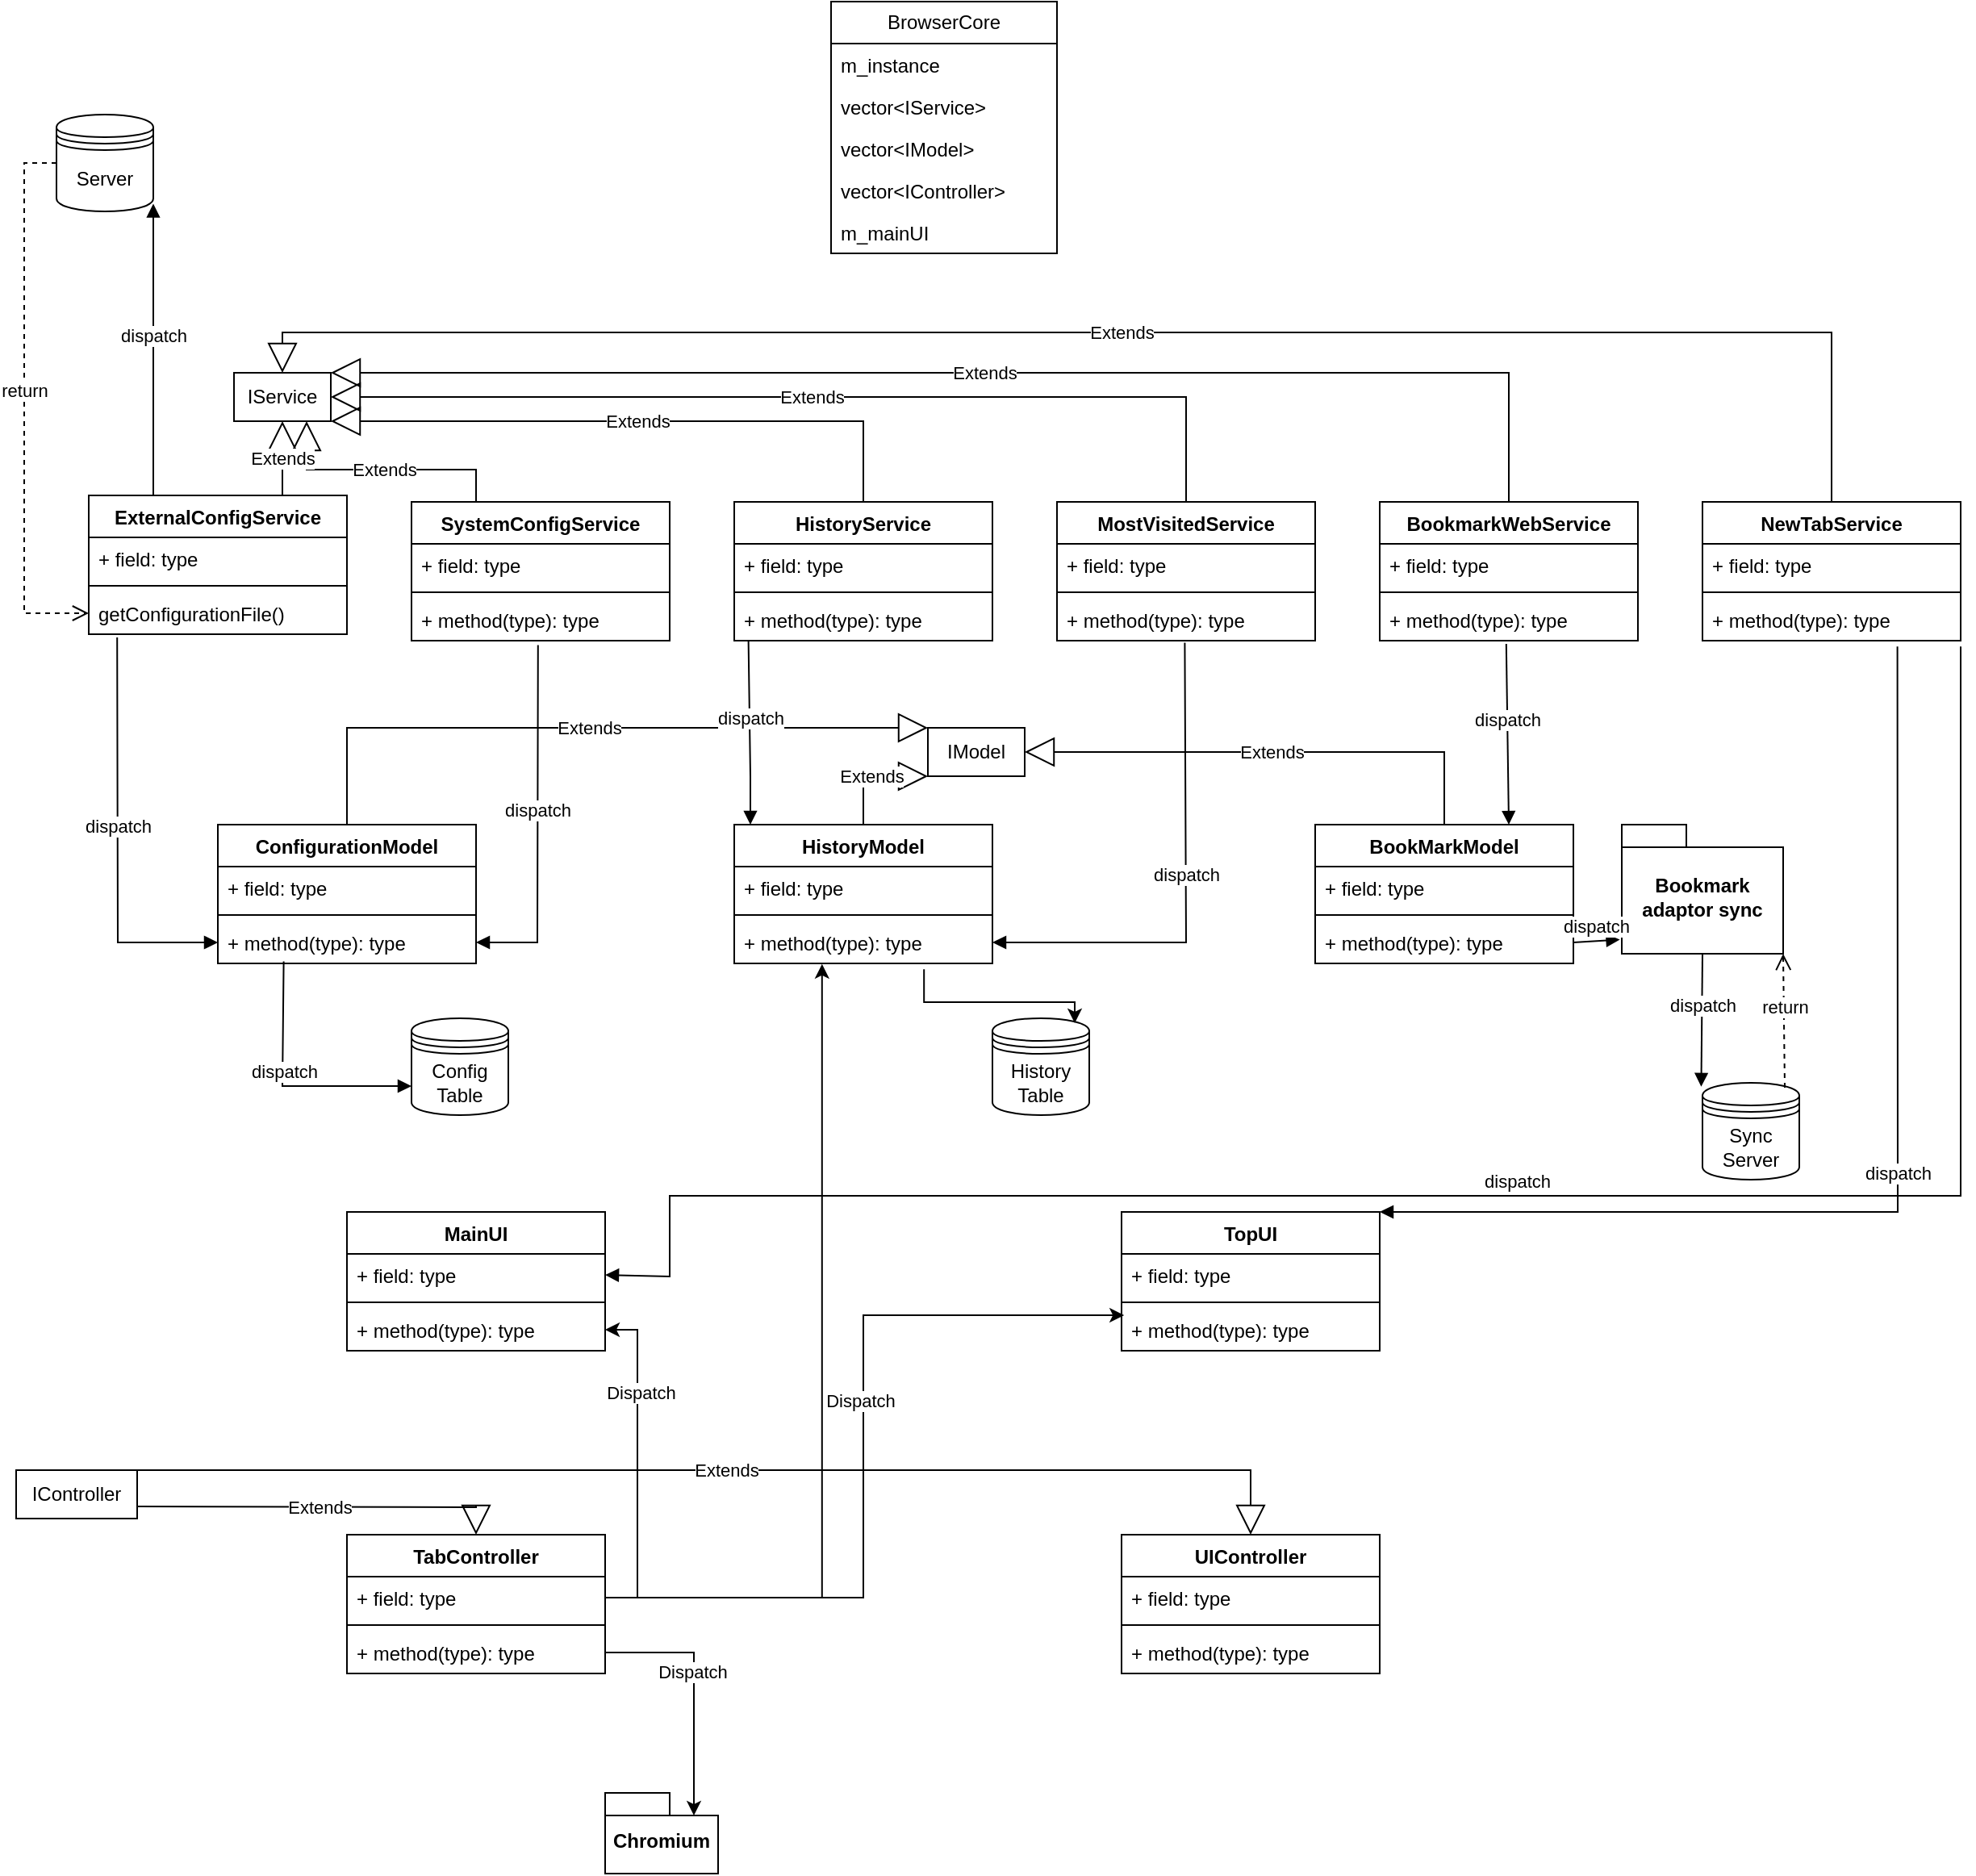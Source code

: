 <mxfile version="21.7.5" type="device">
  <diagram name="Page-1" id="P-EX21U4wKJyA6M23lcf">
    <mxGraphModel dx="2140" dy="1755" grid="1" gridSize="10" guides="1" tooltips="1" connect="1" arrows="1" fold="1" page="1" pageScale="1" pageWidth="850" pageHeight="1100" math="1" shadow="0">
      <root>
        <mxCell id="0" />
        <mxCell id="1" parent="0" />
        <mxCell id="Jnn9aBJdrJOecdArsr_e-15" value="IService" style="html=1;whiteSpace=wrap;" vertex="1" parent="1">
          <mxGeometry x="10" y="200" width="60" height="30" as="geometry" />
        </mxCell>
        <mxCell id="Jnn9aBJdrJOecdArsr_e-17" value="NewTabService" style="swimlane;fontStyle=1;align=center;verticalAlign=top;childLayout=stackLayout;horizontal=1;startSize=26;horizontalStack=0;resizeParent=1;resizeParentMax=0;resizeLast=0;collapsible=1;marginBottom=0;whiteSpace=wrap;html=1;" vertex="1" parent="1">
          <mxGeometry x="920" y="280" width="160" height="86" as="geometry" />
        </mxCell>
        <mxCell id="Jnn9aBJdrJOecdArsr_e-18" value="+ field: type" style="text;strokeColor=none;fillColor=none;align=left;verticalAlign=top;spacingLeft=4;spacingRight=4;overflow=hidden;rotatable=0;points=[[0,0.5],[1,0.5]];portConstraint=eastwest;whiteSpace=wrap;html=1;" vertex="1" parent="Jnn9aBJdrJOecdArsr_e-17">
          <mxGeometry y="26" width="160" height="26" as="geometry" />
        </mxCell>
        <mxCell id="Jnn9aBJdrJOecdArsr_e-19" value="" style="line;strokeWidth=1;fillColor=none;align=left;verticalAlign=middle;spacingTop=-1;spacingLeft=3;spacingRight=3;rotatable=0;labelPosition=right;points=[];portConstraint=eastwest;strokeColor=inherit;" vertex="1" parent="Jnn9aBJdrJOecdArsr_e-17">
          <mxGeometry y="52" width="160" height="8" as="geometry" />
        </mxCell>
        <mxCell id="Jnn9aBJdrJOecdArsr_e-20" value="+ method(type): type" style="text;strokeColor=none;fillColor=none;align=left;verticalAlign=top;spacingLeft=4;spacingRight=4;overflow=hidden;rotatable=0;points=[[0,0.5],[1,0.5]];portConstraint=eastwest;whiteSpace=wrap;html=1;" vertex="1" parent="Jnn9aBJdrJOecdArsr_e-17">
          <mxGeometry y="60" width="160" height="26" as="geometry" />
        </mxCell>
        <mxCell id="Jnn9aBJdrJOecdArsr_e-21" value="BookmarkWebService" style="swimlane;fontStyle=1;align=center;verticalAlign=top;childLayout=stackLayout;horizontal=1;startSize=26;horizontalStack=0;resizeParent=1;resizeParentMax=0;resizeLast=0;collapsible=1;marginBottom=0;whiteSpace=wrap;html=1;" vertex="1" parent="1">
          <mxGeometry x="720" y="280" width="160" height="86" as="geometry" />
        </mxCell>
        <mxCell id="Jnn9aBJdrJOecdArsr_e-22" value="+ field: type" style="text;strokeColor=none;fillColor=none;align=left;verticalAlign=top;spacingLeft=4;spacingRight=4;overflow=hidden;rotatable=0;points=[[0,0.5],[1,0.5]];portConstraint=eastwest;whiteSpace=wrap;html=1;" vertex="1" parent="Jnn9aBJdrJOecdArsr_e-21">
          <mxGeometry y="26" width="160" height="26" as="geometry" />
        </mxCell>
        <mxCell id="Jnn9aBJdrJOecdArsr_e-23" value="" style="line;strokeWidth=1;fillColor=none;align=left;verticalAlign=middle;spacingTop=-1;spacingLeft=3;spacingRight=3;rotatable=0;labelPosition=right;points=[];portConstraint=eastwest;strokeColor=inherit;" vertex="1" parent="Jnn9aBJdrJOecdArsr_e-21">
          <mxGeometry y="52" width="160" height="8" as="geometry" />
        </mxCell>
        <mxCell id="Jnn9aBJdrJOecdArsr_e-24" value="+ method(type): type" style="text;strokeColor=none;fillColor=none;align=left;verticalAlign=top;spacingLeft=4;spacingRight=4;overflow=hidden;rotatable=0;points=[[0,0.5],[1,0.5]];portConstraint=eastwest;whiteSpace=wrap;html=1;" vertex="1" parent="Jnn9aBJdrJOecdArsr_e-21">
          <mxGeometry y="60" width="160" height="26" as="geometry" />
        </mxCell>
        <mxCell id="Jnn9aBJdrJOecdArsr_e-25" value="MostVisitedService" style="swimlane;fontStyle=1;align=center;verticalAlign=top;childLayout=stackLayout;horizontal=1;startSize=26;horizontalStack=0;resizeParent=1;resizeParentMax=0;resizeLast=0;collapsible=1;marginBottom=0;whiteSpace=wrap;html=1;" vertex="1" parent="1">
          <mxGeometry x="520" y="280" width="160" height="86" as="geometry" />
        </mxCell>
        <mxCell id="Jnn9aBJdrJOecdArsr_e-26" value="+ field: type" style="text;strokeColor=none;fillColor=none;align=left;verticalAlign=top;spacingLeft=4;spacingRight=4;overflow=hidden;rotatable=0;points=[[0,0.5],[1,0.5]];portConstraint=eastwest;whiteSpace=wrap;html=1;" vertex="1" parent="Jnn9aBJdrJOecdArsr_e-25">
          <mxGeometry y="26" width="160" height="26" as="geometry" />
        </mxCell>
        <mxCell id="Jnn9aBJdrJOecdArsr_e-27" value="" style="line;strokeWidth=1;fillColor=none;align=left;verticalAlign=middle;spacingTop=-1;spacingLeft=3;spacingRight=3;rotatable=0;labelPosition=right;points=[];portConstraint=eastwest;strokeColor=inherit;" vertex="1" parent="Jnn9aBJdrJOecdArsr_e-25">
          <mxGeometry y="52" width="160" height="8" as="geometry" />
        </mxCell>
        <mxCell id="Jnn9aBJdrJOecdArsr_e-28" value="+ method(type): type" style="text;strokeColor=none;fillColor=none;align=left;verticalAlign=top;spacingLeft=4;spacingRight=4;overflow=hidden;rotatable=0;points=[[0,0.5],[1,0.5]];portConstraint=eastwest;whiteSpace=wrap;html=1;" vertex="1" parent="Jnn9aBJdrJOecdArsr_e-25">
          <mxGeometry y="60" width="160" height="26" as="geometry" />
        </mxCell>
        <mxCell id="Jnn9aBJdrJOecdArsr_e-29" value="HistoryService" style="swimlane;fontStyle=1;align=center;verticalAlign=top;childLayout=stackLayout;horizontal=1;startSize=26;horizontalStack=0;resizeParent=1;resizeParentMax=0;resizeLast=0;collapsible=1;marginBottom=0;whiteSpace=wrap;html=1;" vertex="1" parent="1">
          <mxGeometry x="320" y="280" width="160" height="86" as="geometry" />
        </mxCell>
        <mxCell id="Jnn9aBJdrJOecdArsr_e-30" value="+ field: type" style="text;strokeColor=none;fillColor=none;align=left;verticalAlign=top;spacingLeft=4;spacingRight=4;overflow=hidden;rotatable=0;points=[[0,0.5],[1,0.5]];portConstraint=eastwest;whiteSpace=wrap;html=1;" vertex="1" parent="Jnn9aBJdrJOecdArsr_e-29">
          <mxGeometry y="26" width="160" height="26" as="geometry" />
        </mxCell>
        <mxCell id="Jnn9aBJdrJOecdArsr_e-31" value="" style="line;strokeWidth=1;fillColor=none;align=left;verticalAlign=middle;spacingTop=-1;spacingLeft=3;spacingRight=3;rotatable=0;labelPosition=right;points=[];portConstraint=eastwest;strokeColor=inherit;" vertex="1" parent="Jnn9aBJdrJOecdArsr_e-29">
          <mxGeometry y="52" width="160" height="8" as="geometry" />
        </mxCell>
        <mxCell id="Jnn9aBJdrJOecdArsr_e-32" value="+ method(type): type" style="text;strokeColor=none;fillColor=none;align=left;verticalAlign=top;spacingLeft=4;spacingRight=4;overflow=hidden;rotatable=0;points=[[0,0.5],[1,0.5]];portConstraint=eastwest;whiteSpace=wrap;html=1;" vertex="1" parent="Jnn9aBJdrJOecdArsr_e-29">
          <mxGeometry y="60" width="160" height="26" as="geometry" />
        </mxCell>
        <mxCell id="Jnn9aBJdrJOecdArsr_e-33" value="SystemConfigService" style="swimlane;fontStyle=1;align=center;verticalAlign=top;childLayout=stackLayout;horizontal=1;startSize=26;horizontalStack=0;resizeParent=1;resizeParentMax=0;resizeLast=0;collapsible=1;marginBottom=0;whiteSpace=wrap;html=1;" vertex="1" parent="1">
          <mxGeometry x="120" y="280" width="160" height="86" as="geometry" />
        </mxCell>
        <mxCell id="Jnn9aBJdrJOecdArsr_e-34" value="+ field: type" style="text;strokeColor=none;fillColor=none;align=left;verticalAlign=top;spacingLeft=4;spacingRight=4;overflow=hidden;rotatable=0;points=[[0,0.5],[1,0.5]];portConstraint=eastwest;whiteSpace=wrap;html=1;" vertex="1" parent="Jnn9aBJdrJOecdArsr_e-33">
          <mxGeometry y="26" width="160" height="26" as="geometry" />
        </mxCell>
        <mxCell id="Jnn9aBJdrJOecdArsr_e-35" value="" style="line;strokeWidth=1;fillColor=none;align=left;verticalAlign=middle;spacingTop=-1;spacingLeft=3;spacingRight=3;rotatable=0;labelPosition=right;points=[];portConstraint=eastwest;strokeColor=inherit;" vertex="1" parent="Jnn9aBJdrJOecdArsr_e-33">
          <mxGeometry y="52" width="160" height="8" as="geometry" />
        </mxCell>
        <mxCell id="Jnn9aBJdrJOecdArsr_e-36" value="+ method(type): type" style="text;strokeColor=none;fillColor=none;align=left;verticalAlign=top;spacingLeft=4;spacingRight=4;overflow=hidden;rotatable=0;points=[[0,0.5],[1,0.5]];portConstraint=eastwest;whiteSpace=wrap;html=1;" vertex="1" parent="Jnn9aBJdrJOecdArsr_e-33">
          <mxGeometry y="60" width="160" height="26" as="geometry" />
        </mxCell>
        <mxCell id="Jnn9aBJdrJOecdArsr_e-37" value="ExternalConfigService" style="swimlane;fontStyle=1;align=center;verticalAlign=top;childLayout=stackLayout;horizontal=1;startSize=26;horizontalStack=0;resizeParent=1;resizeParentMax=0;resizeLast=0;collapsible=1;marginBottom=0;whiteSpace=wrap;html=1;" vertex="1" parent="1">
          <mxGeometry x="-80" y="276" width="160" height="86" as="geometry" />
        </mxCell>
        <mxCell id="Jnn9aBJdrJOecdArsr_e-38" value="+ field: type" style="text;strokeColor=none;fillColor=none;align=left;verticalAlign=top;spacingLeft=4;spacingRight=4;overflow=hidden;rotatable=0;points=[[0,0.5],[1,0.5]];portConstraint=eastwest;whiteSpace=wrap;html=1;" vertex="1" parent="Jnn9aBJdrJOecdArsr_e-37">
          <mxGeometry y="26" width="160" height="26" as="geometry" />
        </mxCell>
        <mxCell id="Jnn9aBJdrJOecdArsr_e-39" value="" style="line;strokeWidth=1;fillColor=none;align=left;verticalAlign=middle;spacingTop=-1;spacingLeft=3;spacingRight=3;rotatable=0;labelPosition=right;points=[];portConstraint=eastwest;strokeColor=inherit;" vertex="1" parent="Jnn9aBJdrJOecdArsr_e-37">
          <mxGeometry y="52" width="160" height="8" as="geometry" />
        </mxCell>
        <mxCell id="Jnn9aBJdrJOecdArsr_e-40" value="getConfigurationFile()" style="text;strokeColor=none;fillColor=none;align=left;verticalAlign=top;spacingLeft=4;spacingRight=4;overflow=hidden;rotatable=0;points=[[0,0.5],[1,0.5]];portConstraint=eastwest;whiteSpace=wrap;html=1;" vertex="1" parent="Jnn9aBJdrJOecdArsr_e-37">
          <mxGeometry y="60" width="160" height="26" as="geometry" />
        </mxCell>
        <mxCell id="Jnn9aBJdrJOecdArsr_e-50" value="Extends" style="endArrow=block;endSize=16;endFill=0;html=1;rounded=0;exitX=0.25;exitY=0;exitDx=0;exitDy=0;entryX=0.75;entryY=1;entryDx=0;entryDy=0;" edge="1" parent="1" source="Jnn9aBJdrJOecdArsr_e-33" target="Jnn9aBJdrJOecdArsr_e-15">
          <mxGeometry width="160" relative="1" as="geometry">
            <mxPoint x="150" y="240" as="sourcePoint" />
            <mxPoint x="310" y="240" as="targetPoint" />
            <Array as="points">
              <mxPoint x="160" y="260" />
              <mxPoint x="55" y="260" />
            </Array>
          </mxGeometry>
        </mxCell>
        <mxCell id="Jnn9aBJdrJOecdArsr_e-51" value="Extends" style="endArrow=block;endSize=16;endFill=0;html=1;rounded=0;entryX=1;entryY=1;entryDx=0;entryDy=0;exitX=0.5;exitY=0;exitDx=0;exitDy=0;" edge="1" parent="1" source="Jnn9aBJdrJOecdArsr_e-29" target="Jnn9aBJdrJOecdArsr_e-15">
          <mxGeometry width="160" relative="1" as="geometry">
            <mxPoint x="360" y="260" as="sourcePoint" />
            <mxPoint x="520" y="260" as="targetPoint" />
            <Array as="points">
              <mxPoint x="400" y="230" />
              <mxPoint x="220" y="230" />
            </Array>
          </mxGeometry>
        </mxCell>
        <mxCell id="Jnn9aBJdrJOecdArsr_e-52" value="Extends" style="endArrow=block;endSize=16;endFill=0;html=1;rounded=0;entryX=1;entryY=0.5;entryDx=0;entryDy=0;exitX=0.5;exitY=0;exitDx=0;exitDy=0;" edge="1" parent="1" source="Jnn9aBJdrJOecdArsr_e-25" target="Jnn9aBJdrJOecdArsr_e-15">
          <mxGeometry width="160" relative="1" as="geometry">
            <mxPoint x="400" y="250" as="sourcePoint" />
            <mxPoint x="70" y="200" as="targetPoint" />
            <Array as="points">
              <mxPoint x="600" y="215" />
              <mxPoint x="320" y="215" />
            </Array>
          </mxGeometry>
        </mxCell>
        <mxCell id="Jnn9aBJdrJOecdArsr_e-53" value="Extends" style="endArrow=block;endSize=16;endFill=0;html=1;rounded=0;entryX=1;entryY=0.5;entryDx=0;entryDy=0;exitX=0.5;exitY=0;exitDx=0;exitDy=0;" edge="1" parent="1" source="Jnn9aBJdrJOecdArsr_e-21">
          <mxGeometry width="160" relative="1" as="geometry">
            <mxPoint x="600" y="265" as="sourcePoint" />
            <mxPoint x="70" y="200" as="targetPoint" />
            <Array as="points">
              <mxPoint x="800" y="200" />
              <mxPoint x="320" y="200" />
            </Array>
          </mxGeometry>
        </mxCell>
        <mxCell id="Jnn9aBJdrJOecdArsr_e-54" value="Server" style="shape=datastore;whiteSpace=wrap;html=1;" vertex="1" parent="1">
          <mxGeometry x="-100" y="40" width="60" height="60" as="geometry" />
        </mxCell>
        <mxCell id="Jnn9aBJdrJOecdArsr_e-58" value="dispatch" style="html=1;verticalAlign=bottom;endArrow=block;curved=0;rounded=0;exitX=0.25;exitY=0;exitDx=0;exitDy=0;entryX=1;entryY=0.92;entryDx=0;entryDy=0;entryPerimeter=0;" edge="1" parent="1" source="Jnn9aBJdrJOecdArsr_e-37" target="Jnn9aBJdrJOecdArsr_e-54">
          <mxGeometry width="80" relative="1" as="geometry">
            <mxPoint x="-80" y="140" as="sourcePoint" />
            <mxPoint y="140" as="targetPoint" />
          </mxGeometry>
        </mxCell>
        <mxCell id="Jnn9aBJdrJOecdArsr_e-59" value="return" style="html=1;verticalAlign=bottom;endArrow=open;dashed=1;endSize=8;curved=0;rounded=0;exitX=0;exitY=0.5;exitDx=0;exitDy=0;" edge="1" parent="1" source="Jnn9aBJdrJOecdArsr_e-54" target="Jnn9aBJdrJOecdArsr_e-40">
          <mxGeometry relative="1" as="geometry">
            <mxPoint x="580" y="340" as="sourcePoint" />
            <mxPoint x="500" y="340" as="targetPoint" />
            <Array as="points">
              <mxPoint x="-120" y="70" />
              <mxPoint x="-120" y="200" />
              <mxPoint x="-120" y="349" />
            </Array>
          </mxGeometry>
        </mxCell>
        <mxCell id="Jnn9aBJdrJOecdArsr_e-60" value="Extends" style="endArrow=block;endSize=16;endFill=0;html=1;rounded=0;entryX=0.5;entryY=0;entryDx=0;entryDy=0;exitX=0.5;exitY=0;exitDx=0;exitDy=0;" edge="1" parent="1" source="Jnn9aBJdrJOecdArsr_e-17" target="Jnn9aBJdrJOecdArsr_e-15">
          <mxGeometry width="160" relative="1" as="geometry">
            <mxPoint x="800" y="255" as="sourcePoint" />
            <mxPoint x="70" y="175" as="targetPoint" />
            <Array as="points">
              <mxPoint x="1000" y="175" />
              <mxPoint x="800" y="175" />
              <mxPoint x="320" y="175" />
              <mxPoint x="40" y="175" />
            </Array>
          </mxGeometry>
        </mxCell>
        <mxCell id="Jnn9aBJdrJOecdArsr_e-61" value="Extends" style="endArrow=block;endSize=16;endFill=0;html=1;rounded=0;exitX=0.75;exitY=0;exitDx=0;exitDy=0;entryX=0.5;entryY=1;entryDx=0;entryDy=0;" edge="1" parent="1" source="Jnn9aBJdrJOecdArsr_e-37" target="Jnn9aBJdrJOecdArsr_e-15">
          <mxGeometry width="160" relative="1" as="geometry">
            <mxPoint x="170" y="290" as="sourcePoint" />
            <mxPoint x="50" y="240" as="targetPoint" />
            <Array as="points" />
          </mxGeometry>
        </mxCell>
        <mxCell id="Jnn9aBJdrJOecdArsr_e-63" value="IModel" style="html=1;whiteSpace=wrap;" vertex="1" parent="1">
          <mxGeometry x="440" y="420" width="60" height="30" as="geometry" />
        </mxCell>
        <mxCell id="Jnn9aBJdrJOecdArsr_e-64" value="ConfigurationModel" style="swimlane;fontStyle=1;align=center;verticalAlign=top;childLayout=stackLayout;horizontal=1;startSize=26;horizontalStack=0;resizeParent=1;resizeParentMax=0;resizeLast=0;collapsible=1;marginBottom=0;whiteSpace=wrap;html=1;" vertex="1" parent="1">
          <mxGeometry y="480" width="160" height="86" as="geometry" />
        </mxCell>
        <mxCell id="Jnn9aBJdrJOecdArsr_e-65" value="+ field: type" style="text;strokeColor=none;fillColor=none;align=left;verticalAlign=top;spacingLeft=4;spacingRight=4;overflow=hidden;rotatable=0;points=[[0,0.5],[1,0.5]];portConstraint=eastwest;whiteSpace=wrap;html=1;" vertex="1" parent="Jnn9aBJdrJOecdArsr_e-64">
          <mxGeometry y="26" width="160" height="26" as="geometry" />
        </mxCell>
        <mxCell id="Jnn9aBJdrJOecdArsr_e-66" value="" style="line;strokeWidth=1;fillColor=none;align=left;verticalAlign=middle;spacingTop=-1;spacingLeft=3;spacingRight=3;rotatable=0;labelPosition=right;points=[];portConstraint=eastwest;strokeColor=inherit;" vertex="1" parent="Jnn9aBJdrJOecdArsr_e-64">
          <mxGeometry y="52" width="160" height="8" as="geometry" />
        </mxCell>
        <mxCell id="Jnn9aBJdrJOecdArsr_e-67" value="+ method(type): type" style="text;strokeColor=none;fillColor=none;align=left;verticalAlign=top;spacingLeft=4;spacingRight=4;overflow=hidden;rotatable=0;points=[[0,0.5],[1,0.5]];portConstraint=eastwest;whiteSpace=wrap;html=1;" vertex="1" parent="Jnn9aBJdrJOecdArsr_e-64">
          <mxGeometry y="60" width="160" height="26" as="geometry" />
        </mxCell>
        <mxCell id="Jnn9aBJdrJOecdArsr_e-68" value="HistoryModel" style="swimlane;fontStyle=1;align=center;verticalAlign=top;childLayout=stackLayout;horizontal=1;startSize=26;horizontalStack=0;resizeParent=1;resizeParentMax=0;resizeLast=0;collapsible=1;marginBottom=0;whiteSpace=wrap;html=1;" vertex="1" parent="1">
          <mxGeometry x="320" y="480" width="160" height="86" as="geometry" />
        </mxCell>
        <mxCell id="Jnn9aBJdrJOecdArsr_e-69" value="+ field: type" style="text;strokeColor=none;fillColor=none;align=left;verticalAlign=top;spacingLeft=4;spacingRight=4;overflow=hidden;rotatable=0;points=[[0,0.5],[1,0.5]];portConstraint=eastwest;whiteSpace=wrap;html=1;" vertex="1" parent="Jnn9aBJdrJOecdArsr_e-68">
          <mxGeometry y="26" width="160" height="26" as="geometry" />
        </mxCell>
        <mxCell id="Jnn9aBJdrJOecdArsr_e-70" value="" style="line;strokeWidth=1;fillColor=none;align=left;verticalAlign=middle;spacingTop=-1;spacingLeft=3;spacingRight=3;rotatable=0;labelPosition=right;points=[];portConstraint=eastwest;strokeColor=inherit;" vertex="1" parent="Jnn9aBJdrJOecdArsr_e-68">
          <mxGeometry y="52" width="160" height="8" as="geometry" />
        </mxCell>
        <mxCell id="Jnn9aBJdrJOecdArsr_e-71" value="+ method(type): type" style="text;strokeColor=none;fillColor=none;align=left;verticalAlign=top;spacingLeft=4;spacingRight=4;overflow=hidden;rotatable=0;points=[[0,0.5],[1,0.5]];portConstraint=eastwest;whiteSpace=wrap;html=1;" vertex="1" parent="Jnn9aBJdrJOecdArsr_e-68">
          <mxGeometry y="60" width="160" height="26" as="geometry" />
        </mxCell>
        <mxCell id="Jnn9aBJdrJOecdArsr_e-72" value="BookMarkModel" style="swimlane;fontStyle=1;align=center;verticalAlign=top;childLayout=stackLayout;horizontal=1;startSize=26;horizontalStack=0;resizeParent=1;resizeParentMax=0;resizeLast=0;collapsible=1;marginBottom=0;whiteSpace=wrap;html=1;" vertex="1" parent="1">
          <mxGeometry x="680" y="480" width="160" height="86" as="geometry" />
        </mxCell>
        <mxCell id="Jnn9aBJdrJOecdArsr_e-73" value="+ field: type" style="text;strokeColor=none;fillColor=none;align=left;verticalAlign=top;spacingLeft=4;spacingRight=4;overflow=hidden;rotatable=0;points=[[0,0.5],[1,0.5]];portConstraint=eastwest;whiteSpace=wrap;html=1;" vertex="1" parent="Jnn9aBJdrJOecdArsr_e-72">
          <mxGeometry y="26" width="160" height="26" as="geometry" />
        </mxCell>
        <mxCell id="Jnn9aBJdrJOecdArsr_e-74" value="" style="line;strokeWidth=1;fillColor=none;align=left;verticalAlign=middle;spacingTop=-1;spacingLeft=3;spacingRight=3;rotatable=0;labelPosition=right;points=[];portConstraint=eastwest;strokeColor=inherit;" vertex="1" parent="Jnn9aBJdrJOecdArsr_e-72">
          <mxGeometry y="52" width="160" height="8" as="geometry" />
        </mxCell>
        <mxCell id="Jnn9aBJdrJOecdArsr_e-75" value="+ method(type): type" style="text;strokeColor=none;fillColor=none;align=left;verticalAlign=top;spacingLeft=4;spacingRight=4;overflow=hidden;rotatable=0;points=[[0,0.5],[1,0.5]];portConstraint=eastwest;whiteSpace=wrap;html=1;" vertex="1" parent="Jnn9aBJdrJOecdArsr_e-72">
          <mxGeometry y="60" width="160" height="26" as="geometry" />
        </mxCell>
        <mxCell id="Jnn9aBJdrJOecdArsr_e-76" value="Bookmark adaptor sync" style="shape=folder;fontStyle=1;spacingTop=10;tabWidth=40;tabHeight=14;tabPosition=left;html=1;whiteSpace=wrap;" vertex="1" parent="1">
          <mxGeometry x="870" y="480" width="100" height="80" as="geometry" />
        </mxCell>
        <mxCell id="Jnn9aBJdrJOecdArsr_e-77" value="Sync Server" style="shape=datastore;whiteSpace=wrap;html=1;" vertex="1" parent="1">
          <mxGeometry x="920" y="640" width="60" height="60" as="geometry" />
        </mxCell>
        <mxCell id="Jnn9aBJdrJOecdArsr_e-78" value="Extends" style="endArrow=block;endSize=16;endFill=0;html=1;rounded=0;exitX=0.5;exitY=0;exitDx=0;exitDy=0;entryX=0;entryY=0;entryDx=0;entryDy=0;" edge="1" parent="1" source="Jnn9aBJdrJOecdArsr_e-64" target="Jnn9aBJdrJOecdArsr_e-63">
          <mxGeometry width="160" relative="1" as="geometry">
            <mxPoint x="350" y="500" as="sourcePoint" />
            <mxPoint x="510" y="500" as="targetPoint" />
            <Array as="points">
              <mxPoint x="80" y="420" />
            </Array>
          </mxGeometry>
        </mxCell>
        <mxCell id="Jnn9aBJdrJOecdArsr_e-79" value="Extends" style="endArrow=block;endSize=16;endFill=0;html=1;rounded=0;exitX=0.5;exitY=0;exitDx=0;exitDy=0;entryX=0;entryY=1;entryDx=0;entryDy=0;entryPerimeter=0;" edge="1" parent="1" source="Jnn9aBJdrJOecdArsr_e-68" target="Jnn9aBJdrJOecdArsr_e-63">
          <mxGeometry width="160" relative="1" as="geometry">
            <mxPoint x="90" y="490" as="sourcePoint" />
            <mxPoint x="450" y="445" as="targetPoint" />
            <Array as="points">
              <mxPoint x="400" y="450" />
            </Array>
          </mxGeometry>
        </mxCell>
        <mxCell id="Jnn9aBJdrJOecdArsr_e-80" value="Extends" style="endArrow=block;endSize=16;endFill=0;html=1;rounded=0;exitX=0.5;exitY=0;exitDx=0;exitDy=0;entryX=1;entryY=0.5;entryDx=0;entryDy=0;" edge="1" parent="1" source="Jnn9aBJdrJOecdArsr_e-72" target="Jnn9aBJdrJOecdArsr_e-63">
          <mxGeometry width="160" relative="1" as="geometry">
            <mxPoint x="90" y="490" as="sourcePoint" />
            <mxPoint x="450" y="430" as="targetPoint" />
            <Array as="points">
              <mxPoint x="760" y="435" />
            </Array>
          </mxGeometry>
        </mxCell>
        <mxCell id="Jnn9aBJdrJOecdArsr_e-81" value="Config Table" style="shape=datastore;whiteSpace=wrap;html=1;" vertex="1" parent="1">
          <mxGeometry x="120" y="600" width="60" height="60" as="geometry" />
        </mxCell>
        <mxCell id="Jnn9aBJdrJOecdArsr_e-83" value="History&lt;br&gt;Table" style="shape=datastore;whiteSpace=wrap;html=1;" vertex="1" parent="1">
          <mxGeometry x="480" y="600" width="60" height="60" as="geometry" />
        </mxCell>
        <mxCell id="Jnn9aBJdrJOecdArsr_e-84" value="dispatch" style="html=1;verticalAlign=bottom;endArrow=block;curved=0;rounded=0;exitX=0.11;exitY=1.077;exitDx=0;exitDy=0;exitPerimeter=0;entryX=0;entryY=0.5;entryDx=0;entryDy=0;" edge="1" parent="1" source="Jnn9aBJdrJOecdArsr_e-40" target="Jnn9aBJdrJOecdArsr_e-67">
          <mxGeometry width="80" relative="1" as="geometry">
            <mxPoint x="390" y="500" as="sourcePoint" />
            <mxPoint x="470" y="500" as="targetPoint" />
            <Array as="points">
              <mxPoint x="-62" y="553" />
            </Array>
          </mxGeometry>
        </mxCell>
        <mxCell id="Jnn9aBJdrJOecdArsr_e-85" value="dispatch" style="html=1;verticalAlign=bottom;endArrow=block;curved=0;rounded=0;exitX=0.255;exitY=0.954;exitDx=0;exitDy=0;exitPerimeter=0;entryX=0;entryY=0.7;entryDx=0;entryDy=0;" edge="1" parent="1" source="Jnn9aBJdrJOecdArsr_e-67" target="Jnn9aBJdrJOecdArsr_e-81">
          <mxGeometry width="80" relative="1" as="geometry">
            <mxPoint x="-52" y="374" as="sourcePoint" />
            <mxPoint x="10" y="563" as="targetPoint" />
            <Array as="points">
              <mxPoint x="40" y="642" />
            </Array>
          </mxGeometry>
        </mxCell>
        <mxCell id="Jnn9aBJdrJOecdArsr_e-86" value="dispatch" style="html=1;verticalAlign=bottom;endArrow=block;curved=0;rounded=0;exitX=0.49;exitY=1.108;exitDx=0;exitDy=0;exitPerimeter=0;entryX=1;entryY=0.5;entryDx=0;entryDy=0;" edge="1" parent="1" source="Jnn9aBJdrJOecdArsr_e-36" target="Jnn9aBJdrJOecdArsr_e-67">
          <mxGeometry width="80" relative="1" as="geometry">
            <mxPoint x="51" y="575" as="sourcePoint" />
            <mxPoint x="130" y="652" as="targetPoint" />
            <Array as="points">
              <mxPoint x="198" y="553" />
            </Array>
          </mxGeometry>
        </mxCell>
        <mxCell id="Jnn9aBJdrJOecdArsr_e-87" value="dispatch" style="html=1;verticalAlign=bottom;endArrow=block;curved=0;rounded=0;exitX=0.495;exitY=1.046;exitDx=0;exitDy=0;exitPerimeter=0;entryX=1;entryY=0.5;entryDx=0;entryDy=0;" edge="1" parent="1" source="Jnn9aBJdrJOecdArsr_e-28" target="Jnn9aBJdrJOecdArsr_e-71">
          <mxGeometry width="80" relative="1" as="geometry">
            <mxPoint x="598" y="400" as="sourcePoint" />
            <mxPoint x="560" y="584" as="targetPoint" />
            <Array as="points">
              <mxPoint x="600" y="553" />
            </Array>
          </mxGeometry>
        </mxCell>
        <mxCell id="Jnn9aBJdrJOecdArsr_e-88" value="dispatch" style="html=1;verticalAlign=bottom;endArrow=block;curved=0;rounded=0;exitX=0.055;exitY=0.985;exitDx=0;exitDy=0;exitPerimeter=0;" edge="1" parent="1" source="Jnn9aBJdrJOecdArsr_e-32">
          <mxGeometry width="80" relative="1" as="geometry">
            <mxPoint x="609" y="377" as="sourcePoint" />
            <mxPoint x="330" y="480" as="targetPoint" />
            <Array as="points">
              <mxPoint x="330" y="450" />
            </Array>
          </mxGeometry>
        </mxCell>
        <mxCell id="Jnn9aBJdrJOecdArsr_e-89" value="dispatch" style="html=1;verticalAlign=bottom;endArrow=block;curved=0;rounded=0;exitX=0.49;exitY=1.077;exitDx=0;exitDy=0;exitPerimeter=0;entryX=0.75;entryY=0;entryDx=0;entryDy=0;" edge="1" parent="1" source="Jnn9aBJdrJOecdArsr_e-24" target="Jnn9aBJdrJOecdArsr_e-72">
          <mxGeometry width="80" relative="1" as="geometry">
            <mxPoint x="339" y="376" as="sourcePoint" />
            <mxPoint x="340" y="490" as="targetPoint" />
            <Array as="points" />
          </mxGeometry>
        </mxCell>
        <mxCell id="Jnn9aBJdrJOecdArsr_e-90" value="dispatch" style="html=1;verticalAlign=bottom;endArrow=block;curved=0;rounded=0;exitX=1;exitY=0.5;exitDx=0;exitDy=0;entryX=-0.012;entryY=0.89;entryDx=0;entryDy=0;entryPerimeter=0;" edge="1" parent="1" source="Jnn9aBJdrJOecdArsr_e-75" target="Jnn9aBJdrJOecdArsr_e-76">
          <mxGeometry width="80" relative="1" as="geometry">
            <mxPoint x="808" y="378" as="sourcePoint" />
            <mxPoint x="810" y="490" as="targetPoint" />
            <Array as="points" />
          </mxGeometry>
        </mxCell>
        <mxCell id="Jnn9aBJdrJOecdArsr_e-91" value="dispatch" style="html=1;verticalAlign=bottom;endArrow=block;curved=0;rounded=0;exitX=0.5;exitY=1;exitDx=0;exitDy=0;entryX=-0.013;entryY=0.04;entryDx=0;entryDy=0;entryPerimeter=0;exitPerimeter=0;" edge="1" parent="1" source="Jnn9aBJdrJOecdArsr_e-76" target="Jnn9aBJdrJOecdArsr_e-77">
          <mxGeometry width="80" relative="1" as="geometry">
            <mxPoint x="850" y="563" as="sourcePoint" />
            <mxPoint x="879" y="561" as="targetPoint" />
            <Array as="points" />
          </mxGeometry>
        </mxCell>
        <mxCell id="Jnn9aBJdrJOecdArsr_e-92" value="return" style="html=1;verticalAlign=bottom;endArrow=open;dashed=1;endSize=8;curved=0;rounded=0;exitX=0.85;exitY=0.05;exitDx=0;exitDy=0;exitPerimeter=0;entryX=0;entryY=0;entryDx=100;entryDy=80;entryPerimeter=0;" edge="1" parent="1" source="Jnn9aBJdrJOecdArsr_e-77" target="Jnn9aBJdrJOecdArsr_e-76">
          <mxGeometry relative="1" as="geometry">
            <mxPoint x="470" y="690" as="sourcePoint" />
            <mxPoint x="390" y="690" as="targetPoint" />
          </mxGeometry>
        </mxCell>
        <mxCell id="Jnn9aBJdrJOecdArsr_e-93" value="MainUI" style="swimlane;fontStyle=1;align=center;verticalAlign=top;childLayout=stackLayout;horizontal=1;startSize=26;horizontalStack=0;resizeParent=1;resizeParentMax=0;resizeLast=0;collapsible=1;marginBottom=0;whiteSpace=wrap;html=1;" vertex="1" parent="1">
          <mxGeometry x="80" y="720" width="160" height="86" as="geometry" />
        </mxCell>
        <mxCell id="Jnn9aBJdrJOecdArsr_e-94" value="+ field: type" style="text;strokeColor=none;fillColor=none;align=left;verticalAlign=top;spacingLeft=4;spacingRight=4;overflow=hidden;rotatable=0;points=[[0,0.5],[1,0.5]];portConstraint=eastwest;whiteSpace=wrap;html=1;" vertex="1" parent="Jnn9aBJdrJOecdArsr_e-93">
          <mxGeometry y="26" width="160" height="26" as="geometry" />
        </mxCell>
        <mxCell id="Jnn9aBJdrJOecdArsr_e-95" value="" style="line;strokeWidth=1;fillColor=none;align=left;verticalAlign=middle;spacingTop=-1;spacingLeft=3;spacingRight=3;rotatable=0;labelPosition=right;points=[];portConstraint=eastwest;strokeColor=inherit;" vertex="1" parent="Jnn9aBJdrJOecdArsr_e-93">
          <mxGeometry y="52" width="160" height="8" as="geometry" />
        </mxCell>
        <mxCell id="Jnn9aBJdrJOecdArsr_e-96" value="+ method(type): type" style="text;strokeColor=none;fillColor=none;align=left;verticalAlign=top;spacingLeft=4;spacingRight=4;overflow=hidden;rotatable=0;points=[[0,0.5],[1,0.5]];portConstraint=eastwest;whiteSpace=wrap;html=1;" vertex="1" parent="Jnn9aBJdrJOecdArsr_e-93">
          <mxGeometry y="60" width="160" height="26" as="geometry" />
        </mxCell>
        <mxCell id="Jnn9aBJdrJOecdArsr_e-97" value="TopUI" style="swimlane;fontStyle=1;align=center;verticalAlign=top;childLayout=stackLayout;horizontal=1;startSize=26;horizontalStack=0;resizeParent=1;resizeParentMax=0;resizeLast=0;collapsible=1;marginBottom=0;whiteSpace=wrap;html=1;" vertex="1" parent="1">
          <mxGeometry x="560" y="720" width="160" height="86" as="geometry" />
        </mxCell>
        <mxCell id="Jnn9aBJdrJOecdArsr_e-98" value="+ field: type" style="text;strokeColor=none;fillColor=none;align=left;verticalAlign=top;spacingLeft=4;spacingRight=4;overflow=hidden;rotatable=0;points=[[0,0.5],[1,0.5]];portConstraint=eastwest;whiteSpace=wrap;html=1;" vertex="1" parent="Jnn9aBJdrJOecdArsr_e-97">
          <mxGeometry y="26" width="160" height="26" as="geometry" />
        </mxCell>
        <mxCell id="Jnn9aBJdrJOecdArsr_e-99" value="" style="line;strokeWidth=1;fillColor=none;align=left;verticalAlign=middle;spacingTop=-1;spacingLeft=3;spacingRight=3;rotatable=0;labelPosition=right;points=[];portConstraint=eastwest;strokeColor=inherit;" vertex="1" parent="Jnn9aBJdrJOecdArsr_e-97">
          <mxGeometry y="52" width="160" height="8" as="geometry" />
        </mxCell>
        <mxCell id="Jnn9aBJdrJOecdArsr_e-100" value="+ method(type): type" style="text;strokeColor=none;fillColor=none;align=left;verticalAlign=top;spacingLeft=4;spacingRight=4;overflow=hidden;rotatable=0;points=[[0,0.5],[1,0.5]];portConstraint=eastwest;whiteSpace=wrap;html=1;" vertex="1" parent="Jnn9aBJdrJOecdArsr_e-97">
          <mxGeometry y="60" width="160" height="26" as="geometry" />
        </mxCell>
        <mxCell id="Jnn9aBJdrJOecdArsr_e-101" value="dispatch" style="html=1;verticalAlign=bottom;endArrow=block;curved=0;rounded=0;exitX=0.755;exitY=1.138;exitDx=0;exitDy=0;exitPerimeter=0;entryX=1;entryY=0;entryDx=0;entryDy=0;" edge="1" parent="1" source="Jnn9aBJdrJOecdArsr_e-20" target="Jnn9aBJdrJOecdArsr_e-97">
          <mxGeometry width="80" relative="1" as="geometry">
            <mxPoint x="808" y="378" as="sourcePoint" />
            <mxPoint x="810" y="490" as="targetPoint" />
            <Array as="points">
              <mxPoint x="1041" y="720" />
            </Array>
          </mxGeometry>
        </mxCell>
        <mxCell id="Jnn9aBJdrJOecdArsr_e-102" value="dispatch" style="html=1;verticalAlign=bottom;endArrow=block;curved=0;rounded=0;exitX=1;exitY=1.138;exitDx=0;exitDy=0;exitPerimeter=0;entryX=1;entryY=0.5;entryDx=0;entryDy=0;" edge="1" parent="1" source="Jnn9aBJdrJOecdArsr_e-20" target="Jnn9aBJdrJOecdArsr_e-94">
          <mxGeometry width="80" relative="1" as="geometry">
            <mxPoint x="1051" y="380" as="sourcePoint" />
            <mxPoint x="730" y="730" as="targetPoint" />
            <Array as="points">
              <mxPoint x="1080" y="710" />
              <mxPoint x="280" y="710" />
              <mxPoint x="280" y="760" />
            </Array>
          </mxGeometry>
        </mxCell>
        <mxCell id="Jnn9aBJdrJOecdArsr_e-103" value="Chromium" style="shape=folder;fontStyle=1;spacingTop=10;tabWidth=40;tabHeight=14;tabPosition=left;html=1;whiteSpace=wrap;" vertex="1" parent="1">
          <mxGeometry x="240" y="1080" width="70" height="50" as="geometry" />
        </mxCell>
        <mxCell id="Jnn9aBJdrJOecdArsr_e-104" value="IController" style="html=1;whiteSpace=wrap;" vertex="1" parent="1">
          <mxGeometry x="-125" y="880" width="75" height="30" as="geometry" />
        </mxCell>
        <mxCell id="Jnn9aBJdrJOecdArsr_e-109" value="TabController" style="swimlane;fontStyle=1;align=center;verticalAlign=top;childLayout=stackLayout;horizontal=1;startSize=26;horizontalStack=0;resizeParent=1;resizeParentMax=0;resizeLast=0;collapsible=1;marginBottom=0;whiteSpace=wrap;html=1;" vertex="1" parent="1">
          <mxGeometry x="80" y="920" width="160" height="86" as="geometry" />
        </mxCell>
        <mxCell id="Jnn9aBJdrJOecdArsr_e-110" value="+ field: type" style="text;strokeColor=none;fillColor=none;align=left;verticalAlign=top;spacingLeft=4;spacingRight=4;overflow=hidden;rotatable=0;points=[[0,0.5],[1,0.5]];portConstraint=eastwest;whiteSpace=wrap;html=1;" vertex="1" parent="Jnn9aBJdrJOecdArsr_e-109">
          <mxGeometry y="26" width="160" height="26" as="geometry" />
        </mxCell>
        <mxCell id="Jnn9aBJdrJOecdArsr_e-111" value="" style="line;strokeWidth=1;fillColor=none;align=left;verticalAlign=middle;spacingTop=-1;spacingLeft=3;spacingRight=3;rotatable=0;labelPosition=right;points=[];portConstraint=eastwest;strokeColor=inherit;" vertex="1" parent="Jnn9aBJdrJOecdArsr_e-109">
          <mxGeometry y="52" width="160" height="8" as="geometry" />
        </mxCell>
        <mxCell id="Jnn9aBJdrJOecdArsr_e-112" value="+ method(type): type" style="text;strokeColor=none;fillColor=none;align=left;verticalAlign=top;spacingLeft=4;spacingRight=4;overflow=hidden;rotatable=0;points=[[0,0.5],[1,0.5]];portConstraint=eastwest;whiteSpace=wrap;html=1;" vertex="1" parent="Jnn9aBJdrJOecdArsr_e-109">
          <mxGeometry y="60" width="160" height="26" as="geometry" />
        </mxCell>
        <mxCell id="Jnn9aBJdrJOecdArsr_e-113" value="UIController" style="swimlane;fontStyle=1;align=center;verticalAlign=top;childLayout=stackLayout;horizontal=1;startSize=26;horizontalStack=0;resizeParent=1;resizeParentMax=0;resizeLast=0;collapsible=1;marginBottom=0;whiteSpace=wrap;html=1;" vertex="1" parent="1">
          <mxGeometry x="560" y="920" width="160" height="86" as="geometry" />
        </mxCell>
        <mxCell id="Jnn9aBJdrJOecdArsr_e-114" value="+ field: type" style="text;strokeColor=none;fillColor=none;align=left;verticalAlign=top;spacingLeft=4;spacingRight=4;overflow=hidden;rotatable=0;points=[[0,0.5],[1,0.5]];portConstraint=eastwest;whiteSpace=wrap;html=1;" vertex="1" parent="Jnn9aBJdrJOecdArsr_e-113">
          <mxGeometry y="26" width="160" height="26" as="geometry" />
        </mxCell>
        <mxCell id="Jnn9aBJdrJOecdArsr_e-115" value="" style="line;strokeWidth=1;fillColor=none;align=left;verticalAlign=middle;spacingTop=-1;spacingLeft=3;spacingRight=3;rotatable=0;labelPosition=right;points=[];portConstraint=eastwest;strokeColor=inherit;" vertex="1" parent="Jnn9aBJdrJOecdArsr_e-113">
          <mxGeometry y="52" width="160" height="8" as="geometry" />
        </mxCell>
        <mxCell id="Jnn9aBJdrJOecdArsr_e-116" value="+ method(type): type" style="text;strokeColor=none;fillColor=none;align=left;verticalAlign=top;spacingLeft=4;spacingRight=4;overflow=hidden;rotatable=0;points=[[0,0.5],[1,0.5]];portConstraint=eastwest;whiteSpace=wrap;html=1;" vertex="1" parent="Jnn9aBJdrJOecdArsr_e-113">
          <mxGeometry y="60" width="160" height="26" as="geometry" />
        </mxCell>
        <mxCell id="Jnn9aBJdrJOecdArsr_e-117" value="Extends" style="endArrow=block;endSize=16;endFill=0;html=1;rounded=0;exitX=1;exitY=0.75;exitDx=0;exitDy=0;entryX=0.5;entryY=0;entryDx=0;entryDy=0;" edge="1" parent="1" source="Jnn9aBJdrJOecdArsr_e-104" target="Jnn9aBJdrJOecdArsr_e-109">
          <mxGeometry width="160" relative="1" as="geometry">
            <mxPoint x="180" y="960" as="sourcePoint" />
            <mxPoint x="340" y="960" as="targetPoint" />
            <Array as="points">
              <mxPoint x="160" y="903" />
            </Array>
          </mxGeometry>
        </mxCell>
        <mxCell id="Jnn9aBJdrJOecdArsr_e-118" value="Extends" style="endArrow=block;endSize=16;endFill=0;html=1;rounded=0;exitX=1;exitY=0;exitDx=0;exitDy=0;entryX=0.5;entryY=0;entryDx=0;entryDy=0;" edge="1" parent="1" source="Jnn9aBJdrJOecdArsr_e-104" target="Jnn9aBJdrJOecdArsr_e-113">
          <mxGeometry width="160" relative="1" as="geometry">
            <mxPoint x="-40" y="913" as="sourcePoint" />
            <mxPoint x="170" y="930" as="targetPoint" />
            <Array as="points">
              <mxPoint x="640" y="880" />
            </Array>
          </mxGeometry>
        </mxCell>
        <mxCell id="Jnn9aBJdrJOecdArsr_e-120" style="edgeStyle=orthogonalEdgeStyle;rounded=0;orthogonalLoop=1;jettySize=auto;html=1;exitX=1;exitY=0.5;exitDx=0;exitDy=0;entryX=0;entryY=0;entryDx=55;entryDy=14;entryPerimeter=0;" edge="1" parent="1" source="Jnn9aBJdrJOecdArsr_e-112" target="Jnn9aBJdrJOecdArsr_e-103">
          <mxGeometry relative="1" as="geometry" />
        </mxCell>
        <mxCell id="Jnn9aBJdrJOecdArsr_e-121" value="Dispatch" style="edgeLabel;html=1;align=center;verticalAlign=middle;resizable=0;points=[];" vertex="1" connectable="0" parent="Jnn9aBJdrJOecdArsr_e-120">
          <mxGeometry x="-0.146" y="-1" relative="1" as="geometry">
            <mxPoint as="offset" />
          </mxGeometry>
        </mxCell>
        <mxCell id="Jnn9aBJdrJOecdArsr_e-122" style="edgeStyle=orthogonalEdgeStyle;rounded=0;orthogonalLoop=1;jettySize=auto;html=1;exitX=1;exitY=0.5;exitDx=0;exitDy=0;" edge="1" parent="1" source="Jnn9aBJdrJOecdArsr_e-110" target="Jnn9aBJdrJOecdArsr_e-96">
          <mxGeometry relative="1" as="geometry" />
        </mxCell>
        <mxCell id="Jnn9aBJdrJOecdArsr_e-123" value="Dispatch" style="edgeLabel;html=1;align=center;verticalAlign=middle;resizable=0;points=[];" vertex="1" connectable="0" parent="Jnn9aBJdrJOecdArsr_e-122">
          <mxGeometry x="0.431" y="-2" relative="1" as="geometry">
            <mxPoint as="offset" />
          </mxGeometry>
        </mxCell>
        <mxCell id="Jnn9aBJdrJOecdArsr_e-124" style="edgeStyle=orthogonalEdgeStyle;rounded=0;orthogonalLoop=1;jettySize=auto;html=1;exitX=1;exitY=0.5;exitDx=0;exitDy=0;entryX=0.01;entryY=0.154;entryDx=0;entryDy=0;entryPerimeter=0;" edge="1" parent="1" source="Jnn9aBJdrJOecdArsr_e-110" target="Jnn9aBJdrJOecdArsr_e-100">
          <mxGeometry relative="1" as="geometry" />
        </mxCell>
        <mxCell id="Jnn9aBJdrJOecdArsr_e-125" value="Dispatch" style="edgeLabel;html=1;align=center;verticalAlign=middle;resizable=0;points=[];" vertex="1" connectable="0" parent="Jnn9aBJdrJOecdArsr_e-124">
          <mxGeometry x="0.137" y="2" relative="1" as="geometry">
            <mxPoint as="offset" />
          </mxGeometry>
        </mxCell>
        <mxCell id="Jnn9aBJdrJOecdArsr_e-126" style="edgeStyle=orthogonalEdgeStyle;rounded=0;orthogonalLoop=1;jettySize=auto;html=1;exitX=1;exitY=0.5;exitDx=0;exitDy=0;entryX=0.34;entryY=1.015;entryDx=0;entryDy=0;entryPerimeter=0;" edge="1" parent="1" source="Jnn9aBJdrJOecdArsr_e-110" target="Jnn9aBJdrJOecdArsr_e-71">
          <mxGeometry relative="1" as="geometry" />
        </mxCell>
        <mxCell id="Jnn9aBJdrJOecdArsr_e-127" style="edgeStyle=orthogonalEdgeStyle;rounded=0;orthogonalLoop=1;jettySize=auto;html=1;exitX=0.735;exitY=1.138;exitDx=0;exitDy=0;entryX=0.85;entryY=0.05;entryDx=0;entryDy=0;entryPerimeter=0;exitPerimeter=0;" edge="1" parent="1" source="Jnn9aBJdrJOecdArsr_e-71" target="Jnn9aBJdrJOecdArsr_e-83">
          <mxGeometry relative="1" as="geometry">
            <Array as="points">
              <mxPoint x="438" y="590" />
              <mxPoint x="531" y="590" />
            </Array>
          </mxGeometry>
        </mxCell>
        <mxCell id="Jnn9aBJdrJOecdArsr_e-140" value="BrowserCore" style="swimlane;fontStyle=0;childLayout=stackLayout;horizontal=1;startSize=26;fillColor=none;horizontalStack=0;resizeParent=1;resizeParentMax=0;resizeLast=0;collapsible=1;marginBottom=0;whiteSpace=wrap;html=1;" vertex="1" parent="1">
          <mxGeometry x="380" y="-30" width="140" height="156" as="geometry" />
        </mxCell>
        <mxCell id="Jnn9aBJdrJOecdArsr_e-141" value="m_instance" style="text;strokeColor=none;fillColor=none;align=left;verticalAlign=top;spacingLeft=4;spacingRight=4;overflow=hidden;rotatable=0;points=[[0,0.5],[1,0.5]];portConstraint=eastwest;whiteSpace=wrap;html=1;" vertex="1" parent="Jnn9aBJdrJOecdArsr_e-140">
          <mxGeometry y="26" width="140" height="26" as="geometry" />
        </mxCell>
        <mxCell id="Jnn9aBJdrJOecdArsr_e-142" value="vector&amp;lt;IService&amp;gt;" style="text;strokeColor=none;fillColor=none;align=left;verticalAlign=top;spacingLeft=4;spacingRight=4;overflow=hidden;rotatable=0;points=[[0,0.5],[1,0.5]];portConstraint=eastwest;whiteSpace=wrap;html=1;" vertex="1" parent="Jnn9aBJdrJOecdArsr_e-140">
          <mxGeometry y="52" width="140" height="26" as="geometry" />
        </mxCell>
        <mxCell id="Jnn9aBJdrJOecdArsr_e-143" value="vector&amp;lt;IModel&amp;gt;" style="text;strokeColor=none;fillColor=none;align=left;verticalAlign=top;spacingLeft=4;spacingRight=4;overflow=hidden;rotatable=0;points=[[0,0.5],[1,0.5]];portConstraint=eastwest;whiteSpace=wrap;html=1;" vertex="1" parent="Jnn9aBJdrJOecdArsr_e-140">
          <mxGeometry y="78" width="140" height="26" as="geometry" />
        </mxCell>
        <mxCell id="Jnn9aBJdrJOecdArsr_e-144" value="vector&amp;lt;IController&amp;gt;" style="text;strokeColor=none;fillColor=none;align=left;verticalAlign=top;spacingLeft=4;spacingRight=4;overflow=hidden;rotatable=0;points=[[0,0.5],[1,0.5]];portConstraint=eastwest;whiteSpace=wrap;html=1;" vertex="1" parent="Jnn9aBJdrJOecdArsr_e-140">
          <mxGeometry y="104" width="140" height="26" as="geometry" />
        </mxCell>
        <mxCell id="Jnn9aBJdrJOecdArsr_e-145" value="m_mainUI" style="text;strokeColor=none;fillColor=none;align=left;verticalAlign=top;spacingLeft=4;spacingRight=4;overflow=hidden;rotatable=0;points=[[0,0.5],[1,0.5]];portConstraint=eastwest;whiteSpace=wrap;html=1;" vertex="1" parent="Jnn9aBJdrJOecdArsr_e-140">
          <mxGeometry y="130" width="140" height="26" as="geometry" />
        </mxCell>
      </root>
    </mxGraphModel>
  </diagram>
</mxfile>
